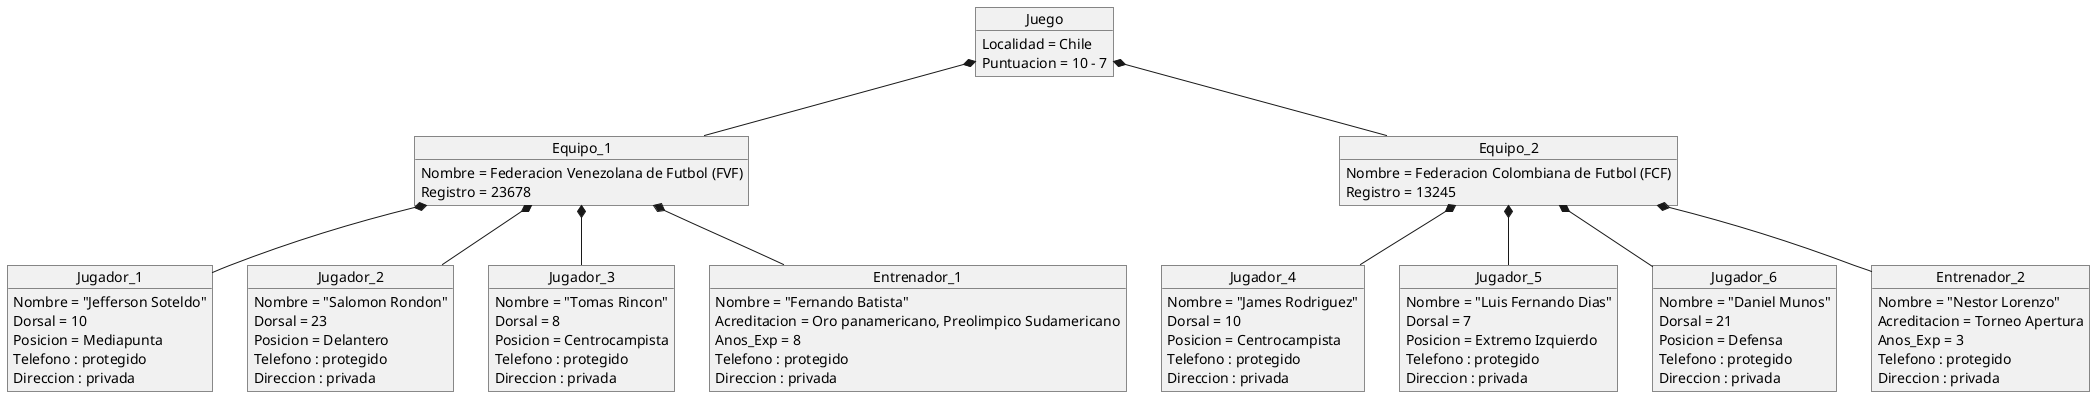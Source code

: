 @startuml Juego
object Jugador_1{
    Nombre = "Jefferson Soteldo"
    Dorsal = 10
    Posicion = Mediapunta
    Telefono : protegido
    Direccion : privada
}
object Jugador_2{
    Nombre = "Salomon Rondon"
    Dorsal = 23
    Posicion = Delantero
    Telefono : protegido
    Direccion : privada
}
object Jugador_3{
    Nombre = "Tomas Rincon"
    Dorsal = 8
    Posicion = Centrocampista
    Telefono : protegido
    Direccion : privada
}
object Jugador_4{
    Nombre = "James Rodriguez"
    Dorsal = 10
    Posicion = Centrocampista
    Telefono : protegido
    Direccion : privada
}
object Jugador_5{
    Nombre = "Luis Fernando Dias"
    Dorsal = 7
    Posicion = Extremo Izquierdo
    Telefono : protegido
    Direccion : privada
}
object Jugador_6{
    Nombre = "Daniel Munos"
    Dorsal = 21
    Posicion = Defensa
    Telefono : protegido
    Direccion : privada
}
object Entrenador_1{
    Nombre = "Fernando Batista"
    Acreditacion = Oro panamericano, Preolimpico Sudamericano
    Anos_Exp = 8
    Telefono : protegido
    Direccion : privada
}
object Entrenador_2{
    Nombre = "Nestor Lorenzo"
    Acreditacion = Torneo Apertura
    Anos_Exp = 3
    Telefono : protegido
    Direccion : privada
}

object Equipo_1{
    Nombre = Federacion Venezolana de Futbol (FVF)
    Registro = 23678
}

object Equipo_2{
    Nombre = Federacion Colombiana de Futbol (FCF)
    Registro = 13245
}

object Juego{
    Localidad = Chile
    Puntuacion = 10 - 7
}

Equipo_1 *-- Jugador_1
Equipo_1 *-- Jugador_2
Equipo_1 *-- Jugador_3
Equipo_1 *-- Entrenador_1

Equipo_2 *-- Jugador_4
Equipo_2 *-- Jugador_5
Equipo_2 *-- Jugador_6
Equipo_2 *-- Entrenador_2

Juego *-- Equipo_1
Juego *-- Equipo_2

@enduml